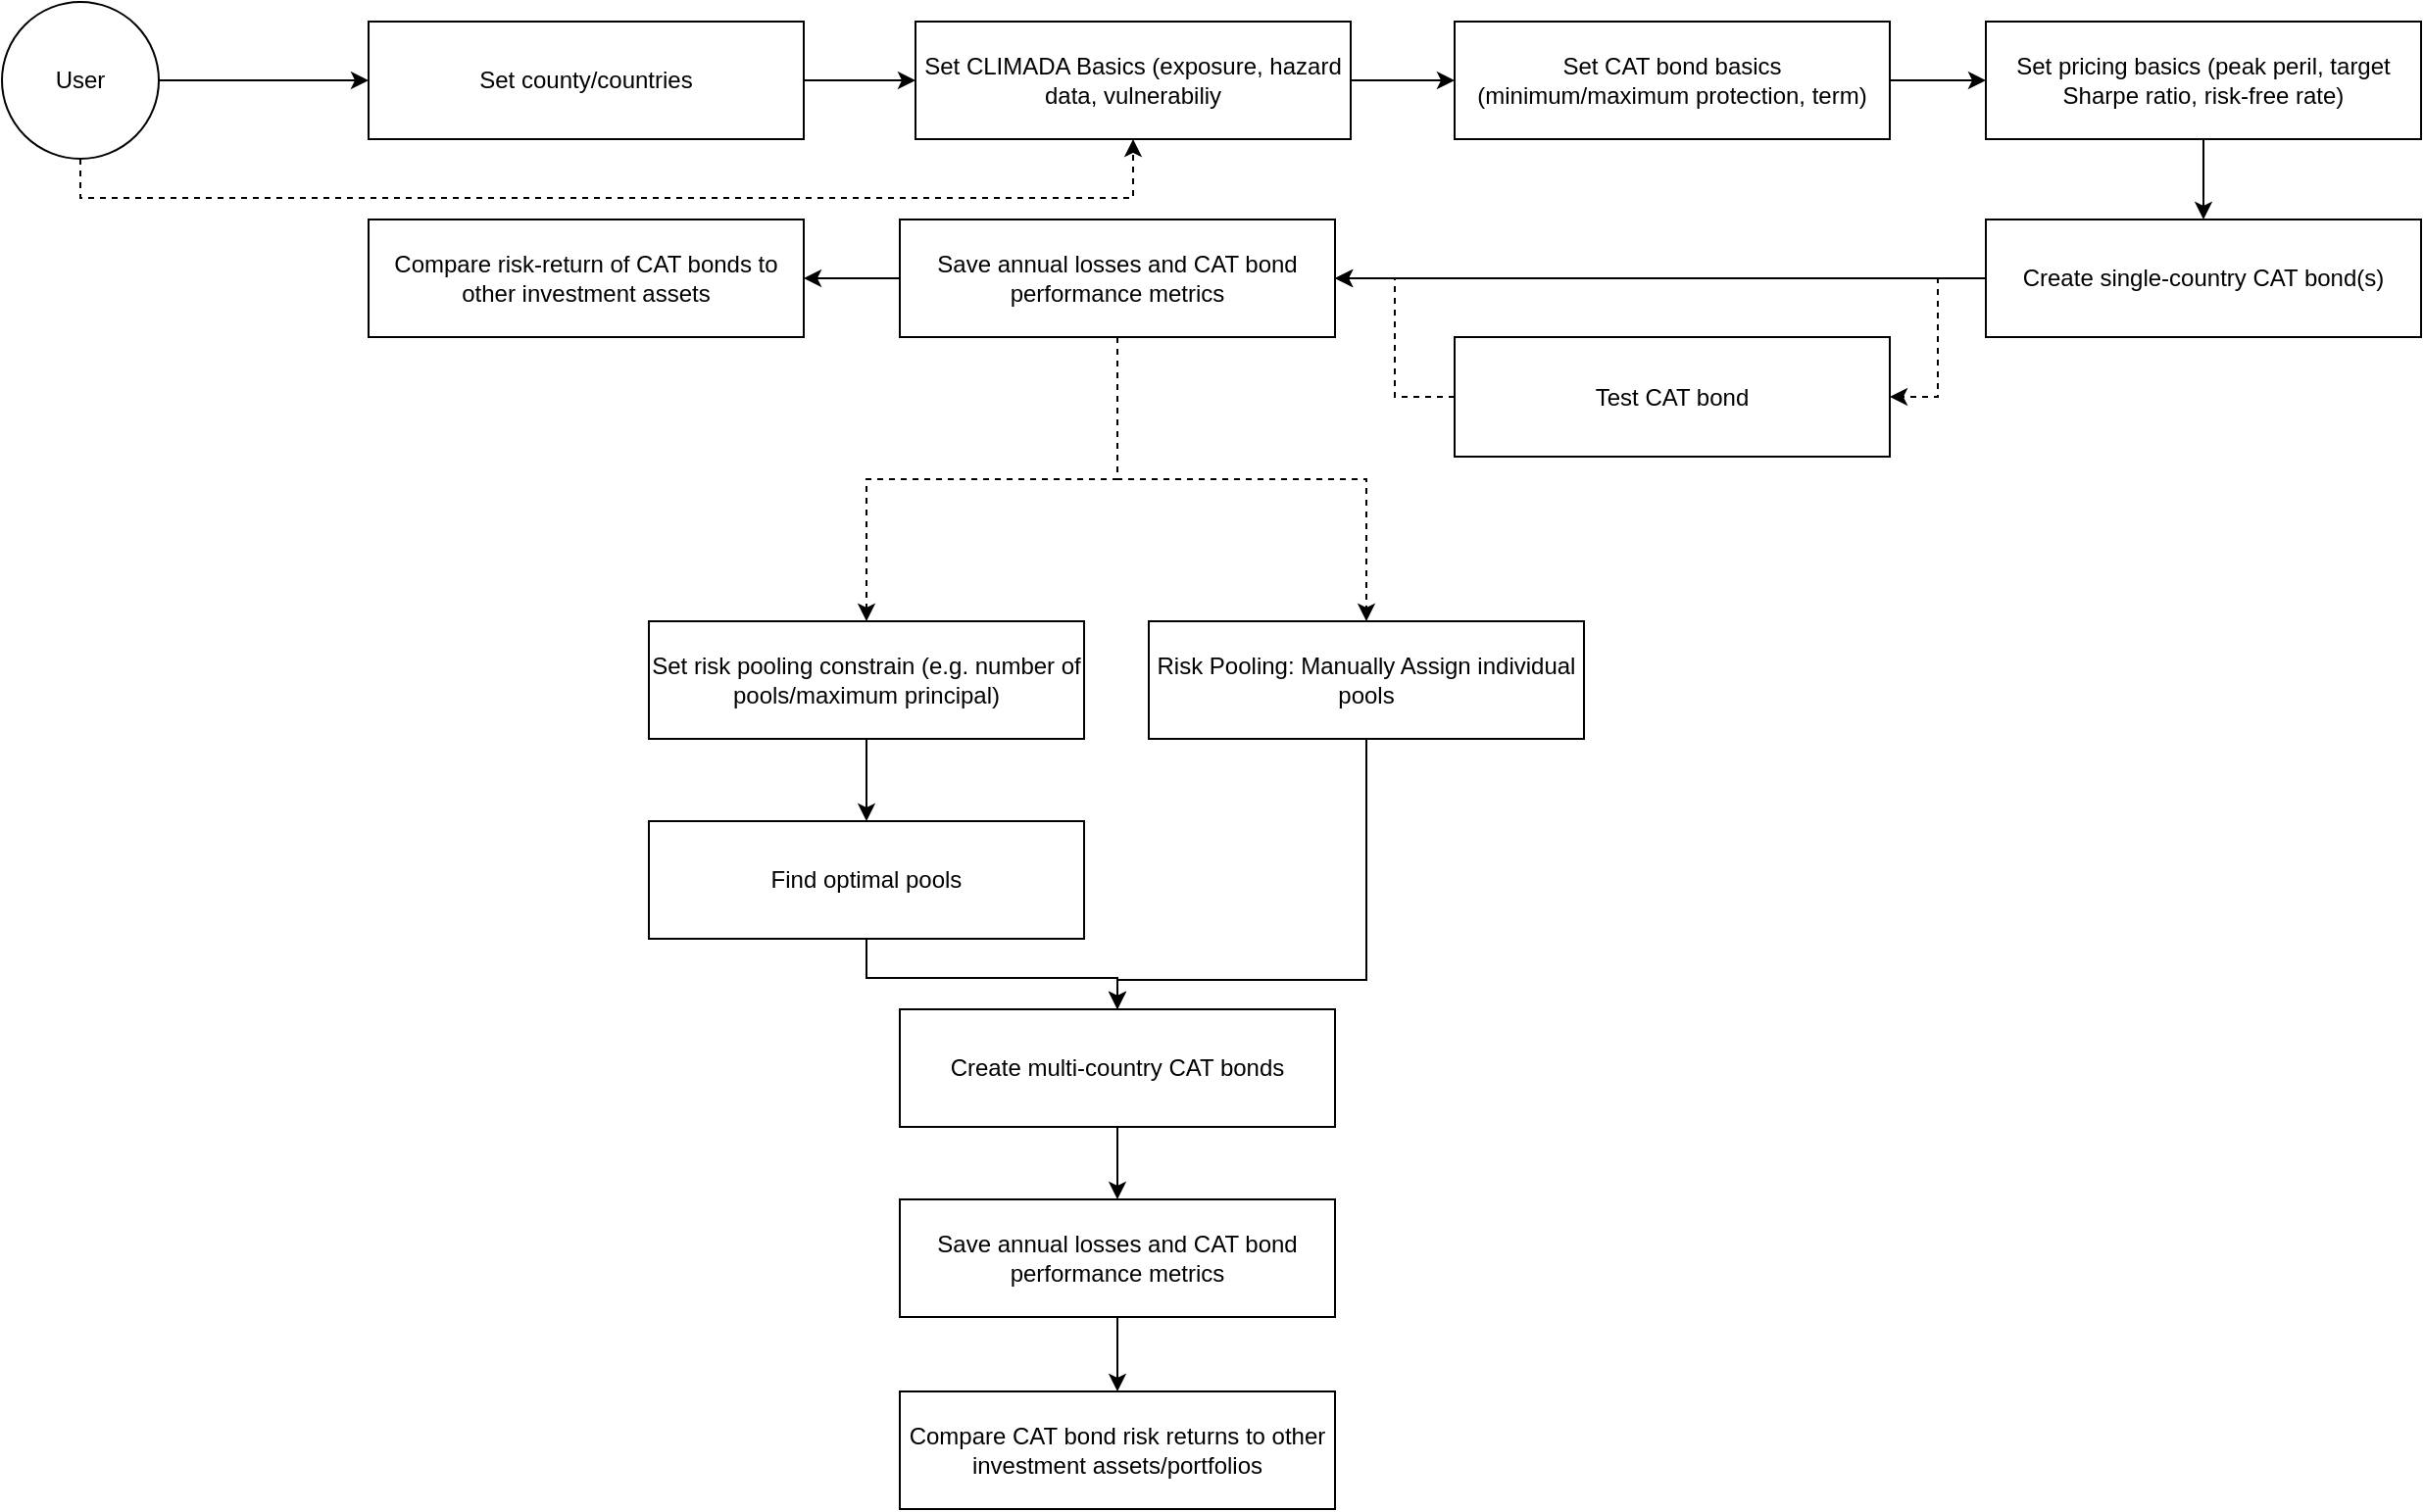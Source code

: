 <mxfile version="28.1.1">
  <diagram name="Page-1" id="58TnTUvLrnlwUTc3l9yy">
    <mxGraphModel dx="1678" dy="901" grid="0" gridSize="10" guides="1" tooltips="1" connect="1" arrows="1" fold="1" page="1" pageScale="1" pageWidth="1169" pageHeight="827" math="0" shadow="0">
      <root>
        <mxCell id="0" />
        <mxCell id="1" parent="0" />
        <mxCell id="qsCXxjklibZktx6M7vEJ-27" style="edgeStyle=orthogonalEdgeStyle;rounded=0;orthogonalLoop=1;jettySize=auto;html=1;exitX=1;exitY=0.5;exitDx=0;exitDy=0;entryX=0;entryY=0.5;entryDx=0;entryDy=0;" edge="1" parent="1" source="mLufBUS968L27i-inKiL-1" target="qsCXxjklibZktx6M7vEJ-23">
          <mxGeometry relative="1" as="geometry" />
        </mxCell>
        <mxCell id="qsCXxjklibZktx6M7vEJ-31" style="edgeStyle=orthogonalEdgeStyle;rounded=0;orthogonalLoop=1;jettySize=auto;html=1;exitX=0.5;exitY=1;exitDx=0;exitDy=0;entryX=0.5;entryY=1;entryDx=0;entryDy=0;dashed=1;" edge="1" parent="1" source="mLufBUS968L27i-inKiL-1" target="qsCXxjklibZktx6M7vEJ-52">
          <mxGeometry relative="1" as="geometry">
            <mxPoint x="467.5" y="669" as="targetPoint" />
          </mxGeometry>
        </mxCell>
        <mxCell id="mLufBUS968L27i-inKiL-1" value="User" style="ellipse;whiteSpace=wrap;html=1;aspect=fixed;" parent="1" vertex="1">
          <mxGeometry x="119" y="35" width="80" height="80" as="geometry" />
        </mxCell>
        <mxCell id="qsCXxjklibZktx6M7vEJ-46" style="edgeStyle=orthogonalEdgeStyle;rounded=0;orthogonalLoop=1;jettySize=auto;html=1;exitX=0;exitY=0.5;exitDx=0;exitDy=0;entryX=1;entryY=0.5;entryDx=0;entryDy=0;" edge="1" parent="1" source="mLufBUS968L27i-inKiL-15" target="qsCXxjklibZktx6M7vEJ-43">
          <mxGeometry relative="1" as="geometry">
            <mxPoint x="848" y="174" as="sourcePoint" />
          </mxGeometry>
        </mxCell>
        <mxCell id="qsCXxjklibZktx6M7vEJ-74" style="edgeStyle=orthogonalEdgeStyle;rounded=0;orthogonalLoop=1;jettySize=auto;html=1;exitX=0;exitY=0.5;exitDx=0;exitDy=0;entryX=1;entryY=0.5;entryDx=0;entryDy=0;dashed=1;" edge="1" parent="1" source="mLufBUS968L27i-inKiL-15" target="qsCXxjklibZktx6M7vEJ-44">
          <mxGeometry relative="1" as="geometry" />
        </mxCell>
        <mxCell id="mLufBUS968L27i-inKiL-15" value="Create single-country CAT bond(s)" style="rounded=0;whiteSpace=wrap;html=1;" parent="1" vertex="1">
          <mxGeometry x="1131" y="146" width="222" height="60" as="geometry" />
        </mxCell>
        <mxCell id="qsCXxjklibZktx6M7vEJ-53" style="edgeStyle=orthogonalEdgeStyle;rounded=0;orthogonalLoop=1;jettySize=auto;html=1;entryX=0;entryY=0.5;entryDx=0;entryDy=0;" edge="1" parent="1" source="qsCXxjklibZktx6M7vEJ-23" target="qsCXxjklibZktx6M7vEJ-52">
          <mxGeometry relative="1" as="geometry" />
        </mxCell>
        <mxCell id="qsCXxjklibZktx6M7vEJ-23" value="Set county/countries" style="rounded=0;whiteSpace=wrap;html=1;" vertex="1" parent="1">
          <mxGeometry x="306" y="45" width="222" height="60" as="geometry" />
        </mxCell>
        <mxCell id="qsCXxjklibZktx6M7vEJ-58" style="edgeStyle=orthogonalEdgeStyle;rounded=0;orthogonalLoop=1;jettySize=auto;html=1;exitX=0;exitY=0.5;exitDx=0;exitDy=0;entryX=1;entryY=0.5;entryDx=0;entryDy=0;" edge="1" parent="1" source="qsCXxjklibZktx6M7vEJ-43" target="qsCXxjklibZktx6M7vEJ-57">
          <mxGeometry relative="1" as="geometry" />
        </mxCell>
        <mxCell id="qsCXxjklibZktx6M7vEJ-61" style="edgeStyle=orthogonalEdgeStyle;rounded=0;orthogonalLoop=1;jettySize=auto;html=1;exitX=0.5;exitY=1;exitDx=0;exitDy=0;entryX=0.5;entryY=0;entryDx=0;entryDy=0;dashed=1;" edge="1" parent="1" source="qsCXxjklibZktx6M7vEJ-43" target="qsCXxjklibZktx6M7vEJ-60">
          <mxGeometry relative="1" as="geometry" />
        </mxCell>
        <mxCell id="qsCXxjklibZktx6M7vEJ-62" style="edgeStyle=orthogonalEdgeStyle;rounded=0;orthogonalLoop=1;jettySize=auto;html=1;entryX=0.5;entryY=0;entryDx=0;entryDy=0;dashed=1;" edge="1" parent="1" source="qsCXxjklibZktx6M7vEJ-43" target="qsCXxjklibZktx6M7vEJ-59">
          <mxGeometry relative="1" as="geometry" />
        </mxCell>
        <mxCell id="qsCXxjklibZktx6M7vEJ-43" value="&lt;span style=&quot;caret-color: rgba(0, 0, 0, 0);&quot;&gt;Save annual losses and CAT bond performance metrics&lt;/span&gt;" style="rounded=0;whiteSpace=wrap;html=1;" vertex="1" parent="1">
          <mxGeometry x="577" y="146" width="222" height="60" as="geometry" />
        </mxCell>
        <mxCell id="qsCXxjklibZktx6M7vEJ-75" style="edgeStyle=orthogonalEdgeStyle;rounded=0;orthogonalLoop=1;jettySize=auto;html=1;exitX=0;exitY=0.5;exitDx=0;exitDy=0;entryX=1;entryY=0.5;entryDx=0;entryDy=0;dashed=1;" edge="1" parent="1" source="qsCXxjklibZktx6M7vEJ-44" target="qsCXxjklibZktx6M7vEJ-43">
          <mxGeometry relative="1" as="geometry" />
        </mxCell>
        <mxCell id="qsCXxjklibZktx6M7vEJ-44" value="&lt;span style=&quot;caret-color: rgba(0, 0, 0, 0);&quot;&gt;Test CAT bond&lt;/span&gt;" style="rounded=0;whiteSpace=wrap;html=1;" vertex="1" parent="1">
          <mxGeometry x="860" y="206" width="222" height="61" as="geometry" />
        </mxCell>
        <mxCell id="qsCXxjklibZktx6M7vEJ-56" style="edgeStyle=orthogonalEdgeStyle;rounded=0;orthogonalLoop=1;jettySize=auto;html=1;exitX=0.5;exitY=1;exitDx=0;exitDy=0;entryX=0.5;entryY=0;entryDx=0;entryDy=0;" edge="1" parent="1" source="qsCXxjklibZktx6M7vEJ-50" target="mLufBUS968L27i-inKiL-15">
          <mxGeometry relative="1" as="geometry" />
        </mxCell>
        <mxCell id="qsCXxjklibZktx6M7vEJ-50" value="&lt;span style=&quot;caret-color: rgba(0, 0, 0, 0);&quot;&gt;Set pricing basics (peak peril, target Sharpe ratio, risk-free rate)&lt;/span&gt;" style="rounded=0;whiteSpace=wrap;html=1;" vertex="1" parent="1">
          <mxGeometry x="1131" y="45" width="222" height="60" as="geometry" />
        </mxCell>
        <mxCell id="qsCXxjklibZktx6M7vEJ-55" style="edgeStyle=orthogonalEdgeStyle;rounded=0;orthogonalLoop=1;jettySize=auto;html=1;exitX=1;exitY=0.5;exitDx=0;exitDy=0;entryX=0;entryY=0.5;entryDx=0;entryDy=0;" edge="1" parent="1" source="qsCXxjklibZktx6M7vEJ-51" target="qsCXxjklibZktx6M7vEJ-50">
          <mxGeometry relative="1" as="geometry" />
        </mxCell>
        <mxCell id="qsCXxjklibZktx6M7vEJ-51" value="&lt;span style=&quot;caret-color: rgba(0, 0, 0, 0);&quot;&gt;Set CAT bond basics (minimum/maximum protection, term)&lt;/span&gt;" style="rounded=0;whiteSpace=wrap;html=1;" vertex="1" parent="1">
          <mxGeometry x="860" y="45" width="222" height="60" as="geometry" />
        </mxCell>
        <mxCell id="qsCXxjklibZktx6M7vEJ-54" style="edgeStyle=orthogonalEdgeStyle;rounded=0;orthogonalLoop=1;jettySize=auto;html=1;exitX=1;exitY=0.5;exitDx=0;exitDy=0;entryX=0;entryY=0.5;entryDx=0;entryDy=0;" edge="1" parent="1" source="qsCXxjklibZktx6M7vEJ-52" target="qsCXxjklibZktx6M7vEJ-51">
          <mxGeometry relative="1" as="geometry" />
        </mxCell>
        <mxCell id="qsCXxjklibZktx6M7vEJ-52" value="&lt;span style=&quot;caret-color: rgba(0, 0, 0, 0);&quot;&gt;Set CLIMADA Basics (exposure, hazard data, vulnerabiliy&lt;/span&gt;" style="rounded=0;whiteSpace=wrap;html=1;" vertex="1" parent="1">
          <mxGeometry x="585" y="45" width="222" height="60" as="geometry" />
        </mxCell>
        <mxCell id="qsCXxjklibZktx6M7vEJ-57" value="&lt;span style=&quot;caret-color: rgba(0, 0, 0, 0);&quot;&gt;Compare risk-return of CAT bonds to other investment assets&lt;/span&gt;" style="rounded=0;whiteSpace=wrap;html=1;" vertex="1" parent="1">
          <mxGeometry x="306" y="146" width="222" height="60" as="geometry" />
        </mxCell>
        <mxCell id="qsCXxjklibZktx6M7vEJ-67" style="edgeStyle=orthogonalEdgeStyle;rounded=0;orthogonalLoop=1;jettySize=auto;html=1;entryX=0.5;entryY=0;entryDx=0;entryDy=0;" edge="1" parent="1" source="qsCXxjklibZktx6M7vEJ-59" target="qsCXxjklibZktx6M7vEJ-63">
          <mxGeometry relative="1" as="geometry" />
        </mxCell>
        <mxCell id="qsCXxjklibZktx6M7vEJ-59" value="&lt;span style=&quot;caret-color: rgba(0, 0, 0, 0);&quot;&gt;Set risk pooling constrain (e.g. number of pools/maximum principal)&lt;/span&gt;" style="rounded=0;whiteSpace=wrap;html=1;" vertex="1" parent="1">
          <mxGeometry x="449" y="351" width="222" height="60" as="geometry" />
        </mxCell>
        <mxCell id="qsCXxjklibZktx6M7vEJ-68" style="edgeStyle=orthogonalEdgeStyle;rounded=0;orthogonalLoop=1;jettySize=auto;html=1;exitX=0.5;exitY=1;exitDx=0;exitDy=0;entryX=0.5;entryY=0;entryDx=0;entryDy=0;" edge="1" parent="1" source="qsCXxjklibZktx6M7vEJ-60" target="qsCXxjklibZktx6M7vEJ-64">
          <mxGeometry relative="1" as="geometry">
            <Array as="points">
              <mxPoint x="815" y="534" />
              <mxPoint x="688" y="534" />
            </Array>
          </mxGeometry>
        </mxCell>
        <mxCell id="qsCXxjklibZktx6M7vEJ-60" value="&lt;span style=&quot;caret-color: rgba(0, 0, 0, 0);&quot;&gt;Risk Pooling: Manually Assign individual pools&lt;/span&gt;" style="rounded=0;whiteSpace=wrap;html=1;" vertex="1" parent="1">
          <mxGeometry x="704" y="351" width="222" height="60" as="geometry" />
        </mxCell>
        <mxCell id="qsCXxjklibZktx6M7vEJ-69" style="edgeStyle=orthogonalEdgeStyle;rounded=0;orthogonalLoop=1;jettySize=auto;html=1;exitX=0.5;exitY=1;exitDx=0;exitDy=0;entryX=0.5;entryY=0;entryDx=0;entryDy=0;" edge="1" parent="1" source="qsCXxjklibZktx6M7vEJ-63" target="qsCXxjklibZktx6M7vEJ-64">
          <mxGeometry relative="1" as="geometry">
            <mxPoint x="636.647" y="539.529" as="targetPoint" />
          </mxGeometry>
        </mxCell>
        <mxCell id="qsCXxjklibZktx6M7vEJ-63" value="&lt;span style=&quot;caret-color: rgba(0, 0, 0, 0);&quot;&gt;Find optimal pools&lt;/span&gt;" style="rounded=0;whiteSpace=wrap;html=1;" vertex="1" parent="1">
          <mxGeometry x="449" y="453" width="222" height="60" as="geometry" />
        </mxCell>
        <mxCell id="qsCXxjklibZktx6M7vEJ-70" style="edgeStyle=orthogonalEdgeStyle;rounded=0;orthogonalLoop=1;jettySize=auto;html=1;exitX=0.5;exitY=1;exitDx=0;exitDy=0;entryX=0.5;entryY=0;entryDx=0;entryDy=0;" edge="1" parent="1" source="qsCXxjklibZktx6M7vEJ-64" target="qsCXxjklibZktx6M7vEJ-65">
          <mxGeometry relative="1" as="geometry" />
        </mxCell>
        <mxCell id="qsCXxjklibZktx6M7vEJ-64" value="&lt;span style=&quot;caret-color: rgba(0, 0, 0, 0);&quot;&gt;Create multi-country CAT bonds&lt;/span&gt;" style="rounded=0;whiteSpace=wrap;html=1;" vertex="1" parent="1">
          <mxGeometry x="577" y="549" width="222" height="60" as="geometry" />
        </mxCell>
        <mxCell id="qsCXxjklibZktx6M7vEJ-71" style="edgeStyle=orthogonalEdgeStyle;rounded=0;orthogonalLoop=1;jettySize=auto;html=1;exitX=0.5;exitY=1;exitDx=0;exitDy=0;" edge="1" parent="1" source="qsCXxjklibZktx6M7vEJ-65" target="qsCXxjklibZktx6M7vEJ-66">
          <mxGeometry relative="1" as="geometry" />
        </mxCell>
        <mxCell id="qsCXxjklibZktx6M7vEJ-65" value="&lt;span style=&quot;caret-color: rgba(0, 0, 0, 0);&quot;&gt;Save annual losses and CAT bond performance metrics&lt;/span&gt;" style="rounded=0;whiteSpace=wrap;html=1;" vertex="1" parent="1">
          <mxGeometry x="577" y="646" width="222" height="60" as="geometry" />
        </mxCell>
        <mxCell id="qsCXxjklibZktx6M7vEJ-66" value="&lt;span style=&quot;caret-color: rgba(0, 0, 0, 0);&quot;&gt;Compare CAT bond risk returns to other investment assets/portfolios&lt;/span&gt;" style="rounded=0;whiteSpace=wrap;html=1;" vertex="1" parent="1">
          <mxGeometry x="577" y="744" width="222" height="60" as="geometry" />
        </mxCell>
      </root>
    </mxGraphModel>
  </diagram>
</mxfile>
